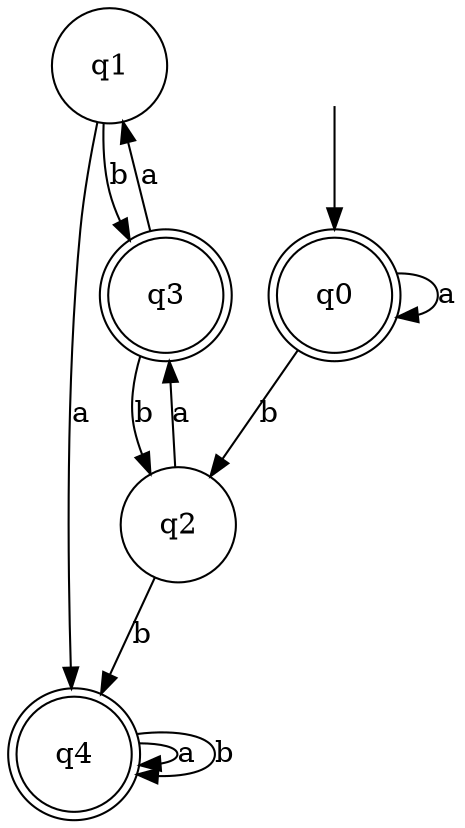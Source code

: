 digraph Automaton {

q4 [shape = doublecircle, label=<<TABLE BORDER="0" CELLBORDER="0" CELLSPACING="0"><TR><TD>q4</TD></TR></TABLE>>];

_nil [style = invis, label=<<TABLE BORDER="0" CELLBORDER="" CELLSPACING="0"><TR><TD>_nil</TD></TR></TABLE>>];

q0 [shape = doublecircle, label=<<TABLE BORDER="0" CELLBORDER="0" CELLSPACING="0"><TR><TD>q0</TD></TR></TABLE>>];

q1 [shape = circle, label=<<TABLE BORDER="0" CELLBORDER="0" CELLSPACING="0"><TR><TD>q1</TD></TR></TABLE>>];

q2 [shape = circle, label=<<TABLE BORDER="0" CELLBORDER="0" CELLSPACING="0"><TR><TD>q2</TD></TR></TABLE>>];

q3 [shape = doublecircle, label=<<TABLE BORDER="0" CELLBORDER="0" CELLSPACING="0"><TR><TD>q3</TD></TR></TABLE>>];

q0->q0 [label="a"];

q4->q4 [label="a"];

q4->q4 [label="b"];

q3->q2 [label="b"];

q3->q1 [label="a"];

_nil -> q0 [];

q1->q3 [label="b"];

q0->q2 [label="b"];

q2->q4 [label="b"];

q2->q3 [label="a"];

q1->q4 [label="a"];

}
